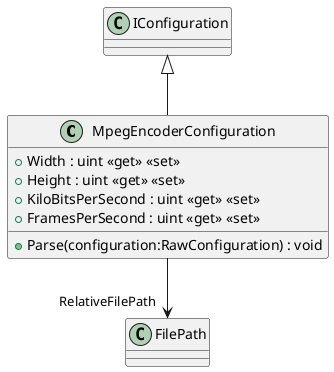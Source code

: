 @startuml
class MpegEncoderConfiguration {
    + Width : uint <<get>> <<set>>
    + Height : uint <<get>> <<set>>
    + KiloBitsPerSecond : uint <<get>> <<set>>
    + FramesPerSecond : uint <<get>> <<set>>
    + Parse(configuration:RawConfiguration) : void
}
IConfiguration <|-- MpegEncoderConfiguration
MpegEncoderConfiguration --> "RelativeFilePath" FilePath
@enduml
